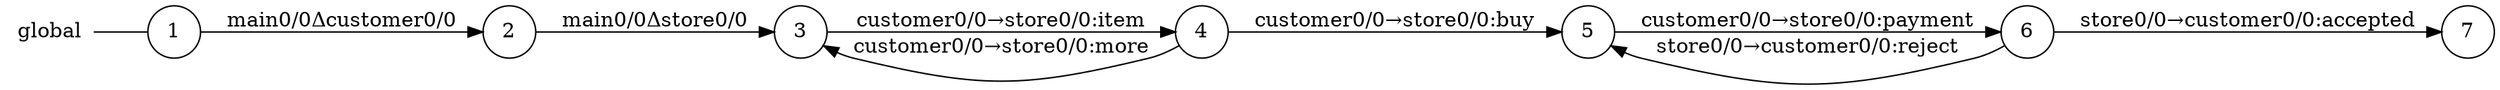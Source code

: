 digraph global {
	rankdir="LR";
	n_0 [label="global", shape="plaintext"];
	n_1 [id="5", shape=circle, label="6"];
	n_2 [id="6", shape=circle, label="7"];
	n_3 [id="1", shape=circle, label="1"];
	n_0 -> n_3 [arrowhead=none];
	n_4 [id="2", shape=circle, label="2"];
	n_5 [id="8", shape=circle, label="4"];
	n_6 [id="4", shape=circle, label="5"];
	n_7 [id="3", shape=circle, label="3"];

	n_4 -> n_7 [id="[$e|4]", label="main0/0Δstore0/0"];
	n_1 -> n_2 [id="[$e|1]", label="store0/0→customer0/0:accepted"];
	n_1 -> n_6 [id="[$e|3]", label="store0/0→customer0/0:reject"];
	n_5 -> n_7 [id="[$e|9]", label="customer0/0→store0/0:more"];
	n_6 -> n_1 [id="[$e|6]", label="customer0/0→store0/0:payment"];
	n_7 -> n_5 [id="[$e|0]", label="customer0/0→store0/0:item"];
	n_5 -> n_6 [id="[$e|2]", label="customer0/0→store0/0:buy"];
	n_3 -> n_4 [id="[$e|5]", label="main0/0Δcustomer0/0"];
}
